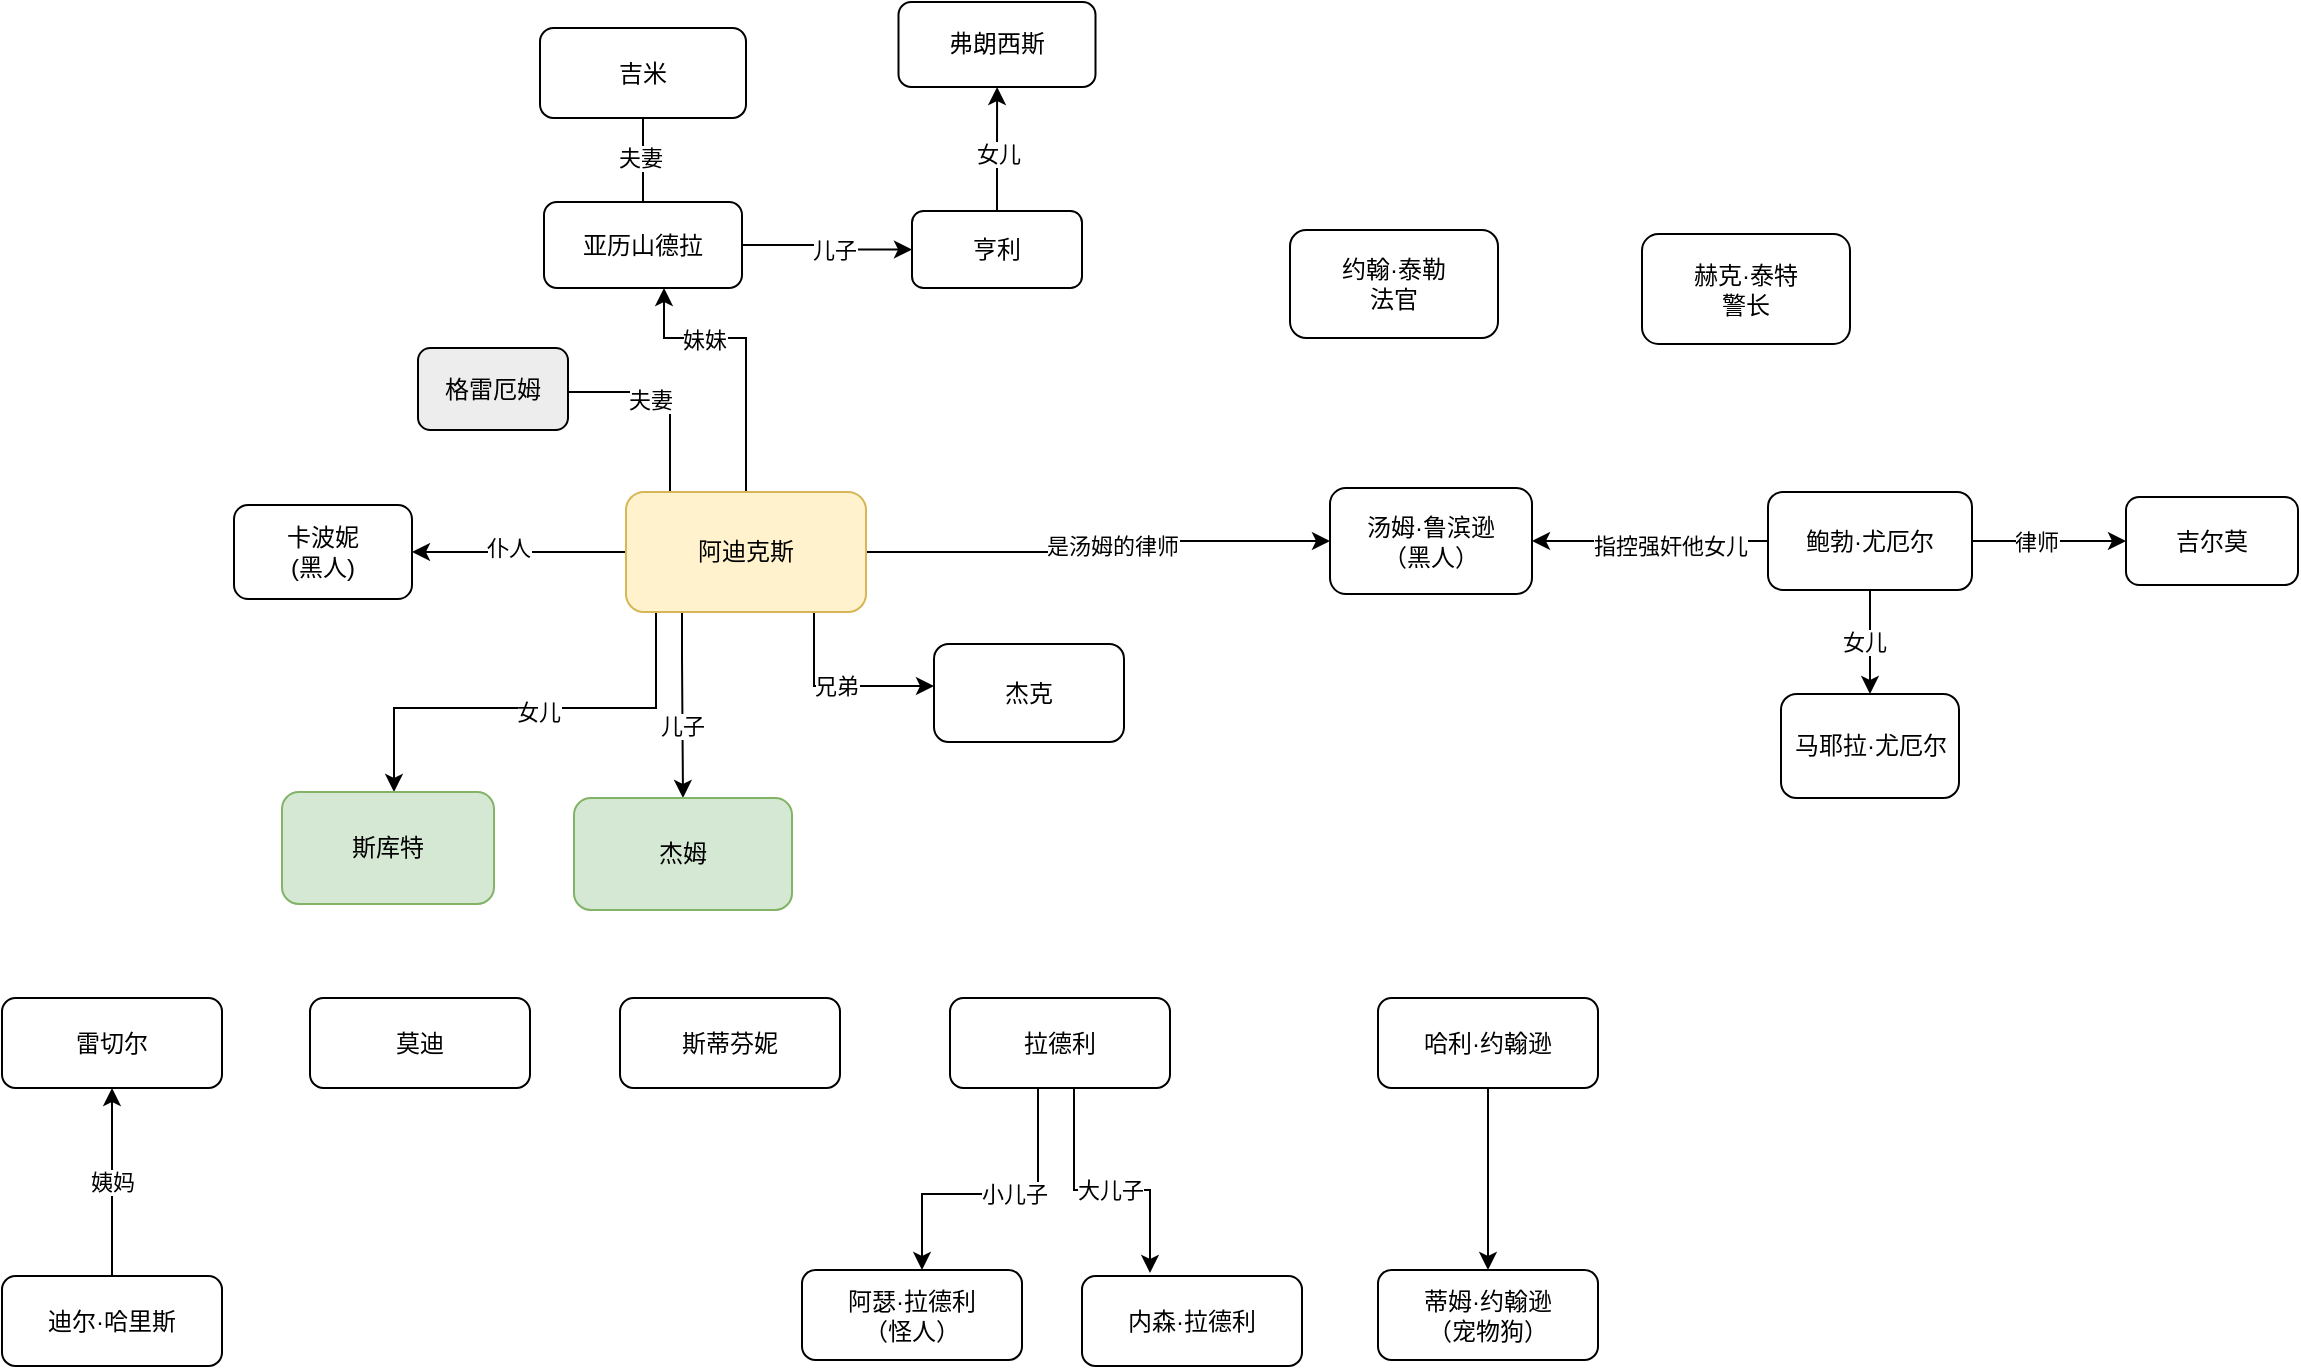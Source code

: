 <mxfile version="17.1.1" type="github">
  <diagram id="kwEa-XvYPqHJNM9P5Y8y" name="Page-1">
    <mxGraphModel dx="2079" dy="808" grid="0" gridSize="10" guides="1" tooltips="1" connect="1" arrows="1" fold="1" page="1" pageScale="1" pageWidth="827" pageHeight="1169" math="0" shadow="0">
      <root>
        <mxCell id="0" />
        <mxCell id="1" parent="0" />
        <mxCell id="xIzXu2N2-aK4Hv0oXQ2q-3" value="" style="edgeStyle=orthogonalEdgeStyle;rounded=0;orthogonalLoop=1;jettySize=auto;html=1;" parent="1" source="xIzXu2N2-aK4Hv0oXQ2q-1" target="xIzXu2N2-aK4Hv0oXQ2q-2" edge="1">
          <mxGeometry relative="1" as="geometry">
            <Array as="points">
              <mxPoint x="224" y="406" />
              <mxPoint x="93" y="406" />
            </Array>
          </mxGeometry>
        </mxCell>
        <mxCell id="xIzXu2N2-aK4Hv0oXQ2q-7" value="女儿" style="edgeLabel;html=1;align=center;verticalAlign=middle;resizable=0;points=[];" parent="xIzXu2N2-aK4Hv0oXQ2q-3" vertex="1" connectable="0">
          <mxGeometry x="-0.025" y="2" relative="1" as="geometry">
            <mxPoint as="offset" />
          </mxGeometry>
        </mxCell>
        <mxCell id="xIzXu2N2-aK4Hv0oXQ2q-5" value="" style="edgeStyle=orthogonalEdgeStyle;rounded=0;orthogonalLoop=1;jettySize=auto;html=1;endArrow=none;endFill=0;" parent="1" source="xIzXu2N2-aK4Hv0oXQ2q-1" target="xIzXu2N2-aK4Hv0oXQ2q-4" edge="1">
          <mxGeometry relative="1" as="geometry">
            <Array as="points">
              <mxPoint x="231" y="248" />
            </Array>
          </mxGeometry>
        </mxCell>
        <mxCell id="xIzXu2N2-aK4Hv0oXQ2q-6" value="夫妻" style="edgeLabel;html=1;align=center;verticalAlign=middle;resizable=0;points=[];" parent="xIzXu2N2-aK4Hv0oXQ2q-5" vertex="1" connectable="0">
          <mxGeometry x="0.25" y="1" relative="1" as="geometry">
            <mxPoint x="3" y="3" as="offset" />
          </mxGeometry>
        </mxCell>
        <mxCell id="xIzXu2N2-aK4Hv0oXQ2q-12" value="" style="edgeStyle=orthogonalEdgeStyle;rounded=0;orthogonalLoop=1;jettySize=auto;html=1;endArrow=classic;endFill=1;" parent="1" source="xIzXu2N2-aK4Hv0oXQ2q-1" target="xIzXu2N2-aK4Hv0oXQ2q-11" edge="1">
          <mxGeometry relative="1" as="geometry">
            <Array as="points">
              <mxPoint x="269" y="221" />
              <mxPoint x="228" y="221" />
            </Array>
          </mxGeometry>
        </mxCell>
        <mxCell id="xIzXu2N2-aK4Hv0oXQ2q-13" value="妹妹" style="edgeLabel;html=1;align=center;verticalAlign=middle;resizable=0;points=[];" parent="xIzXu2N2-aK4Hv0oXQ2q-12" vertex="1" connectable="0">
          <mxGeometry x="-0.406" y="3" relative="1" as="geometry">
            <mxPoint x="-18" y="-34" as="offset" />
          </mxGeometry>
        </mxCell>
        <mxCell id="xIzXu2N2-aK4Hv0oXQ2q-24" value="" style="edgeStyle=orthogonalEdgeStyle;rounded=0;orthogonalLoop=1;jettySize=auto;html=1;endArrow=classic;endFill=1;" parent="1" source="xIzXu2N2-aK4Hv0oXQ2q-1" target="xIzXu2N2-aK4Hv0oXQ2q-23" edge="1">
          <mxGeometry relative="1" as="geometry">
            <Array as="points">
              <mxPoint x="303" y="395" />
            </Array>
          </mxGeometry>
        </mxCell>
        <mxCell id="xIzXu2N2-aK4Hv0oXQ2q-25" value="兄弟" style="edgeLabel;html=1;align=center;verticalAlign=middle;resizable=0;points=[];" parent="xIzXu2N2-aK4Hv0oXQ2q-24" vertex="1" connectable="0">
          <mxGeometry x="0.15" y="-3" relative="1" as="geometry">
            <mxPoint x="-8" y="-3" as="offset" />
          </mxGeometry>
        </mxCell>
        <mxCell id="xIzXu2N2-aK4Hv0oXQ2q-27" style="edgeStyle=orthogonalEdgeStyle;rounded=0;orthogonalLoop=1;jettySize=auto;html=1;entryX=1;entryY=0.5;entryDx=0;entryDy=0;endArrow=classic;endFill=1;" parent="1" source="xIzXu2N2-aK4Hv0oXQ2q-1" target="xIzXu2N2-aK4Hv0oXQ2q-26" edge="1">
          <mxGeometry relative="1" as="geometry" />
        </mxCell>
        <mxCell id="xIzXu2N2-aK4Hv0oXQ2q-28" value="仆人" style="edgeLabel;html=1;align=center;verticalAlign=middle;resizable=0;points=[];" parent="xIzXu2N2-aK4Hv0oXQ2q-27" vertex="1" connectable="0">
          <mxGeometry x="0.103" y="-2" relative="1" as="geometry">
            <mxPoint as="offset" />
          </mxGeometry>
        </mxCell>
        <mxCell id="xIzXu2N2-aK4Hv0oXQ2q-42" style="edgeStyle=orthogonalEdgeStyle;rounded=0;orthogonalLoop=1;jettySize=auto;html=1;entryX=0.5;entryY=0;entryDx=0;entryDy=0;startArrow=none;startFill=0;endArrow=classic;endFill=1;" parent="1" source="xIzXu2N2-aK4Hv0oXQ2q-1" target="xIzXu2N2-aK4Hv0oXQ2q-8" edge="1">
          <mxGeometry relative="1" as="geometry">
            <Array as="points">
              <mxPoint x="237" y="381" />
              <mxPoint x="237" y="381" />
            </Array>
          </mxGeometry>
        </mxCell>
        <mxCell id="xIzXu2N2-aK4Hv0oXQ2q-43" value="儿子" style="edgeLabel;html=1;align=center;verticalAlign=middle;resizable=0;points=[];" parent="xIzXu2N2-aK4Hv0oXQ2q-42" vertex="1" connectable="0">
          <mxGeometry x="0.227" y="-1" relative="1" as="geometry">
            <mxPoint as="offset" />
          </mxGeometry>
        </mxCell>
        <mxCell id="i0vwGdIeo6l2HDmmLLKN-1" style="edgeStyle=orthogonalEdgeStyle;rounded=0;orthogonalLoop=1;jettySize=auto;html=1;" edge="1" parent="1" source="xIzXu2N2-aK4Hv0oXQ2q-1" target="xIzXu2N2-aK4Hv0oXQ2q-41">
          <mxGeometry relative="1" as="geometry" />
        </mxCell>
        <mxCell id="i0vwGdIeo6l2HDmmLLKN-2" value="是汤姆的律师" style="edgeLabel;html=1;align=center;verticalAlign=middle;resizable=0;points=[];" vertex="1" connectable="0" parent="i0vwGdIeo6l2HDmmLLKN-1">
          <mxGeometry x="0.082" y="-2" relative="1" as="geometry">
            <mxPoint as="offset" />
          </mxGeometry>
        </mxCell>
        <mxCell id="xIzXu2N2-aK4Hv0oXQ2q-1" value="阿迪克斯" style="rounded=1;whiteSpace=wrap;html=1;fillColor=#fff2cc;strokeColor=#d6b656;" parent="1" vertex="1">
          <mxGeometry x="209" y="298" width="120" height="60" as="geometry" />
        </mxCell>
        <mxCell id="xIzXu2N2-aK4Hv0oXQ2q-2" value="斯库特" style="rounded=1;whiteSpace=wrap;html=1;fillColor=#d5e8d4;strokeColor=#82b366;" parent="1" vertex="1">
          <mxGeometry x="37" y="448" width="106" height="56" as="geometry" />
        </mxCell>
        <mxCell id="xIzXu2N2-aK4Hv0oXQ2q-4" value="格雷厄姆" style="rounded=1;whiteSpace=wrap;html=1;fillColor=#EDEDED;" parent="1" vertex="1">
          <mxGeometry x="105" y="226" width="75" height="41" as="geometry" />
        </mxCell>
        <mxCell id="xIzXu2N2-aK4Hv0oXQ2q-8" value="杰姆" style="rounded=1;whiteSpace=wrap;html=1;fillColor=#d5e8d4;strokeColor=#82b366;" parent="1" vertex="1">
          <mxGeometry x="183" y="451" width="109" height="56" as="geometry" />
        </mxCell>
        <mxCell id="xIzXu2N2-aK4Hv0oXQ2q-15" value="" style="edgeStyle=orthogonalEdgeStyle;rounded=0;orthogonalLoop=1;jettySize=auto;html=1;endArrow=none;endFill=0;" parent="1" source="xIzXu2N2-aK4Hv0oXQ2q-11" target="xIzXu2N2-aK4Hv0oXQ2q-14" edge="1">
          <mxGeometry relative="1" as="geometry" />
        </mxCell>
        <mxCell id="xIzXu2N2-aK4Hv0oXQ2q-16" value="夫妻" style="edgeLabel;html=1;align=center;verticalAlign=middle;resizable=0;points=[];" parent="xIzXu2N2-aK4Hv0oXQ2q-15" vertex="1" connectable="0">
          <mxGeometry x="0.1" y="1" relative="1" as="geometry">
            <mxPoint x="-1" y="1" as="offset" />
          </mxGeometry>
        </mxCell>
        <mxCell id="i0vwGdIeo6l2HDmmLLKN-7" style="edgeStyle=orthogonalEdgeStyle;rounded=0;orthogonalLoop=1;jettySize=auto;html=1;" edge="1" parent="1" source="xIzXu2N2-aK4Hv0oXQ2q-11" target="xIzXu2N2-aK4Hv0oXQ2q-17">
          <mxGeometry relative="1" as="geometry" />
        </mxCell>
        <mxCell id="i0vwGdIeo6l2HDmmLLKN-8" value="儿子" style="edgeLabel;html=1;align=center;verticalAlign=middle;resizable=0;points=[];" vertex="1" connectable="0" parent="i0vwGdIeo6l2HDmmLLKN-7">
          <mxGeometry y="3" relative="1" as="geometry">
            <mxPoint y="1" as="offset" />
          </mxGeometry>
        </mxCell>
        <mxCell id="xIzXu2N2-aK4Hv0oXQ2q-11" value="亚历山德拉" style="rounded=1;whiteSpace=wrap;html=1;" parent="1" vertex="1">
          <mxGeometry x="168" y="153" width="99" height="43" as="geometry" />
        </mxCell>
        <mxCell id="xIzXu2N2-aK4Hv0oXQ2q-14" value="吉米" style="rounded=1;whiteSpace=wrap;html=1;" parent="1" vertex="1">
          <mxGeometry x="166" y="66" width="103" height="45" as="geometry" />
        </mxCell>
        <mxCell id="xIzXu2N2-aK4Hv0oXQ2q-21" value="" style="edgeStyle=orthogonalEdgeStyle;rounded=0;orthogonalLoop=1;jettySize=auto;html=1;endArrow=classic;endFill=1;" parent="1" source="xIzXu2N2-aK4Hv0oXQ2q-17" target="xIzXu2N2-aK4Hv0oXQ2q-20" edge="1">
          <mxGeometry relative="1" as="geometry" />
        </mxCell>
        <mxCell id="xIzXu2N2-aK4Hv0oXQ2q-22" value="女儿" style="edgeLabel;html=1;align=center;verticalAlign=middle;resizable=0;points=[];" parent="xIzXu2N2-aK4Hv0oXQ2q-21" vertex="1" connectable="0">
          <mxGeometry x="-0.229" y="-3" relative="1" as="geometry">
            <mxPoint x="-3" y="-5" as="offset" />
          </mxGeometry>
        </mxCell>
        <mxCell id="xIzXu2N2-aK4Hv0oXQ2q-17" value="亨利" style="rounded=1;whiteSpace=wrap;html=1;" parent="1" vertex="1">
          <mxGeometry x="352" y="157.5" width="85" height="38.5" as="geometry" />
        </mxCell>
        <mxCell id="xIzXu2N2-aK4Hv0oXQ2q-20" value="弗朗西斯" style="rounded=1;whiteSpace=wrap;html=1;" parent="1" vertex="1">
          <mxGeometry x="345.25" y="53" width="98.5" height="42.5" as="geometry" />
        </mxCell>
        <mxCell id="xIzXu2N2-aK4Hv0oXQ2q-23" value="杰克" style="rounded=1;whiteSpace=wrap;html=1;" parent="1" vertex="1">
          <mxGeometry x="363" y="374" width="95" height="49" as="geometry" />
        </mxCell>
        <mxCell id="xIzXu2N2-aK4Hv0oXQ2q-26" value="卡波妮&lt;br&gt;(黑人)" style="rounded=1;whiteSpace=wrap;html=1;fillColor=#FFFFFF;" parent="1" vertex="1">
          <mxGeometry x="13" y="304.5" width="89" height="47" as="geometry" />
        </mxCell>
        <mxCell id="xIzXu2N2-aK4Hv0oXQ2q-31" value="姨妈" style="edgeStyle=orthogonalEdgeStyle;rounded=0;orthogonalLoop=1;jettySize=auto;html=1;endArrow=none;endFill=0;startArrow=classic;startFill=1;" parent="1" source="xIzXu2N2-aK4Hv0oXQ2q-29" target="xIzXu2N2-aK4Hv0oXQ2q-30" edge="1">
          <mxGeometry relative="1" as="geometry" />
        </mxCell>
        <mxCell id="xIzXu2N2-aK4Hv0oXQ2q-29" value="雷切尔" style="rounded=1;whiteSpace=wrap;html=1;" parent="1" vertex="1">
          <mxGeometry x="-103" y="551" width="110" height="45" as="geometry" />
        </mxCell>
        <mxCell id="xIzXu2N2-aK4Hv0oXQ2q-30" value="迪尔·哈里斯" style="rounded=1;whiteSpace=wrap;html=1;" parent="1" vertex="1">
          <mxGeometry x="-103" y="690" width="110" height="45" as="geometry" />
        </mxCell>
        <mxCell id="xIzXu2N2-aK4Hv0oXQ2q-32" value="莫迪" style="rounded=1;whiteSpace=wrap;html=1;" parent="1" vertex="1">
          <mxGeometry x="51" y="551" width="110" height="45" as="geometry" />
        </mxCell>
        <mxCell id="xIzXu2N2-aK4Hv0oXQ2q-35" value="" style="edgeStyle=orthogonalEdgeStyle;rounded=0;orthogonalLoop=1;jettySize=auto;html=1;startArrow=none;startFill=0;endArrow=classic;endFill=1;" parent="1" source="xIzXu2N2-aK4Hv0oXQ2q-33" target="xIzXu2N2-aK4Hv0oXQ2q-34" edge="1">
          <mxGeometry relative="1" as="geometry">
            <Array as="points">
              <mxPoint x="415" y="649" />
              <mxPoint x="357" y="649" />
            </Array>
          </mxGeometry>
        </mxCell>
        <mxCell id="xIzXu2N2-aK4Hv0oXQ2q-38" value="小儿子" style="edgeLabel;html=1;align=center;verticalAlign=middle;resizable=0;points=[];" parent="xIzXu2N2-aK4Hv0oXQ2q-35" vertex="1" connectable="0">
          <mxGeometry x="-0.16" y="3" relative="1" as="geometry">
            <mxPoint x="-3" y="-3" as="offset" />
          </mxGeometry>
        </mxCell>
        <mxCell id="xIzXu2N2-aK4Hv0oXQ2q-39" style="edgeStyle=orthogonalEdgeStyle;rounded=0;orthogonalLoop=1;jettySize=auto;html=1;entryX=0.318;entryY=-0.033;entryDx=0;entryDy=0;startArrow=none;startFill=0;endArrow=classic;endFill=1;entryPerimeter=0;" parent="1" source="xIzXu2N2-aK4Hv0oXQ2q-33" target="xIzXu2N2-aK4Hv0oXQ2q-37" edge="1">
          <mxGeometry relative="1" as="geometry">
            <Array as="points">
              <mxPoint x="433" y="647" />
              <mxPoint x="471" y="647" />
            </Array>
          </mxGeometry>
        </mxCell>
        <mxCell id="xIzXu2N2-aK4Hv0oXQ2q-40" value="大儿子" style="edgeLabel;html=1;align=center;verticalAlign=middle;resizable=0;points=[];" parent="xIzXu2N2-aK4Hv0oXQ2q-39" vertex="1" connectable="0">
          <mxGeometry x="0.241" y="4" relative="1" as="geometry">
            <mxPoint x="-13" y="4" as="offset" />
          </mxGeometry>
        </mxCell>
        <mxCell id="xIzXu2N2-aK4Hv0oXQ2q-33" value="拉德利" style="rounded=1;whiteSpace=wrap;html=1;" parent="1" vertex="1">
          <mxGeometry x="371" y="551" width="110" height="45" as="geometry" />
        </mxCell>
        <mxCell id="xIzXu2N2-aK4Hv0oXQ2q-34" value="阿瑟·拉德利&lt;br&gt;（怪人）" style="rounded=1;whiteSpace=wrap;html=1;" parent="1" vertex="1">
          <mxGeometry x="297" y="687" width="110" height="45" as="geometry" />
        </mxCell>
        <mxCell id="xIzXu2N2-aK4Hv0oXQ2q-37" value="内森·拉德利" style="rounded=1;whiteSpace=wrap;html=1;" parent="1" vertex="1">
          <mxGeometry x="437" y="690" width="110" height="45" as="geometry" />
        </mxCell>
        <mxCell id="xIzXu2N2-aK4Hv0oXQ2q-41" value="汤姆·鲁滨逊&lt;br&gt;（黑人）" style="rounded=1;whiteSpace=wrap;html=1;" parent="1" vertex="1">
          <mxGeometry x="561" y="296" width="101" height="53" as="geometry" />
        </mxCell>
        <mxCell id="xIzXu2N2-aK4Hv0oXQ2q-47" value="" style="edgeStyle=orthogonalEdgeStyle;rounded=0;orthogonalLoop=1;jettySize=auto;html=1;startArrow=none;startFill=0;endArrow=classic;endFill=1;" parent="1" source="xIzXu2N2-aK4Hv0oXQ2q-44" target="xIzXu2N2-aK4Hv0oXQ2q-46" edge="1">
          <mxGeometry relative="1" as="geometry" />
        </mxCell>
        <mxCell id="xIzXu2N2-aK4Hv0oXQ2q-44" value="哈利·约翰逊" style="rounded=1;whiteSpace=wrap;html=1;" parent="1" vertex="1">
          <mxGeometry x="585" y="551" width="110" height="45" as="geometry" />
        </mxCell>
        <mxCell id="xIzXu2N2-aK4Hv0oXQ2q-45" value="斯蒂芬妮" style="rounded=1;whiteSpace=wrap;html=1;" parent="1" vertex="1">
          <mxGeometry x="206" y="551" width="110" height="45" as="geometry" />
        </mxCell>
        <mxCell id="xIzXu2N2-aK4Hv0oXQ2q-46" value="蒂姆·约翰逊&lt;br&gt;（宠物狗）" style="rounded=1;whiteSpace=wrap;html=1;" parent="1" vertex="1">
          <mxGeometry x="585" y="687" width="110" height="45" as="geometry" />
        </mxCell>
        <mxCell id="i0vwGdIeo6l2HDmmLLKN-5" style="edgeStyle=orthogonalEdgeStyle;rounded=0;orthogonalLoop=1;jettySize=auto;html=1;entryX=1;entryY=0.5;entryDx=0;entryDy=0;" edge="1" parent="1" source="i0vwGdIeo6l2HDmmLLKN-3" target="xIzXu2N2-aK4Hv0oXQ2q-41">
          <mxGeometry relative="1" as="geometry" />
        </mxCell>
        <mxCell id="i0vwGdIeo6l2HDmmLLKN-6" value="指控强奸他女儿" style="edgeLabel;html=1;align=center;verticalAlign=middle;resizable=0;points=[];" vertex="1" connectable="0" parent="i0vwGdIeo6l2HDmmLLKN-5">
          <mxGeometry x="-0.17" y="1" relative="1" as="geometry">
            <mxPoint y="1" as="offset" />
          </mxGeometry>
        </mxCell>
        <mxCell id="i0vwGdIeo6l2HDmmLLKN-12" value="" style="edgeStyle=orthogonalEdgeStyle;rounded=0;orthogonalLoop=1;jettySize=auto;html=1;" edge="1" parent="1" source="i0vwGdIeo6l2HDmmLLKN-3" target="i0vwGdIeo6l2HDmmLLKN-11">
          <mxGeometry relative="1" as="geometry" />
        </mxCell>
        <mxCell id="i0vwGdIeo6l2HDmmLLKN-13" value="律师" style="edgeLabel;html=1;align=center;verticalAlign=middle;resizable=0;points=[];" vertex="1" connectable="0" parent="i0vwGdIeo6l2HDmmLLKN-12">
          <mxGeometry x="-0.163" relative="1" as="geometry">
            <mxPoint as="offset" />
          </mxGeometry>
        </mxCell>
        <mxCell id="i0vwGdIeo6l2HDmmLLKN-15" value="" style="edgeStyle=orthogonalEdgeStyle;rounded=0;orthogonalLoop=1;jettySize=auto;html=1;" edge="1" parent="1" source="i0vwGdIeo6l2HDmmLLKN-3" target="i0vwGdIeo6l2HDmmLLKN-14">
          <mxGeometry relative="1" as="geometry" />
        </mxCell>
        <mxCell id="i0vwGdIeo6l2HDmmLLKN-16" value="女儿" style="edgeLabel;html=1;align=center;verticalAlign=middle;resizable=0;points=[];" vertex="1" connectable="0" parent="i0vwGdIeo6l2HDmmLLKN-15">
          <mxGeometry x="-0.066" y="-3" relative="1" as="geometry">
            <mxPoint y="1" as="offset" />
          </mxGeometry>
        </mxCell>
        <mxCell id="i0vwGdIeo6l2HDmmLLKN-3" value="鲍勃·尤厄尔" style="rounded=1;whiteSpace=wrap;html=1;" vertex="1" parent="1">
          <mxGeometry x="780" y="298" width="102" height="49" as="geometry" />
        </mxCell>
        <mxCell id="i0vwGdIeo6l2HDmmLLKN-9" value="约翰·泰勒&lt;br&gt;法官" style="rounded=1;whiteSpace=wrap;html=1;" vertex="1" parent="1">
          <mxGeometry x="541" y="167" width="104" height="54" as="geometry" />
        </mxCell>
        <mxCell id="i0vwGdIeo6l2HDmmLLKN-10" value="赫克·泰特&lt;br&gt;警长" style="rounded=1;whiteSpace=wrap;html=1;" vertex="1" parent="1">
          <mxGeometry x="717" y="169" width="104" height="55" as="geometry" />
        </mxCell>
        <mxCell id="i0vwGdIeo6l2HDmmLLKN-11" value="吉尔莫" style="rounded=1;whiteSpace=wrap;html=1;" vertex="1" parent="1">
          <mxGeometry x="959" y="300.5" width="86" height="44" as="geometry" />
        </mxCell>
        <mxCell id="i0vwGdIeo6l2HDmmLLKN-14" value="马耶拉·尤厄尔" style="rounded=1;whiteSpace=wrap;html=1;" vertex="1" parent="1">
          <mxGeometry x="786.5" y="399" width="89" height="52" as="geometry" />
        </mxCell>
      </root>
    </mxGraphModel>
  </diagram>
</mxfile>
